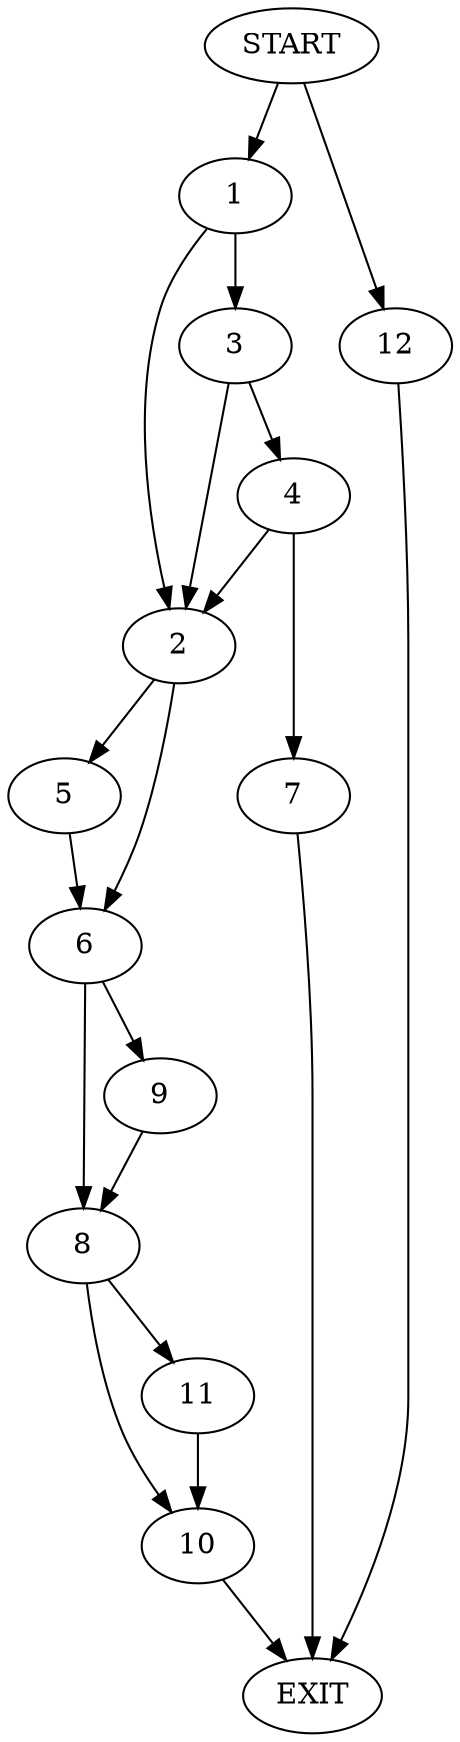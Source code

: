 digraph {
0 [label="START"]
13 [label="EXIT"]
0 -> 1
1 -> 2
1 -> 3
3 -> 2
3 -> 4
2 -> 5
2 -> 6
4 -> 2
4 -> 7
7 -> 13
5 -> 6
6 -> 8
6 -> 9
8 -> 10
8 -> 11
9 -> 8
11 -> 10
10 -> 13
0 -> 12
12 -> 13
}
